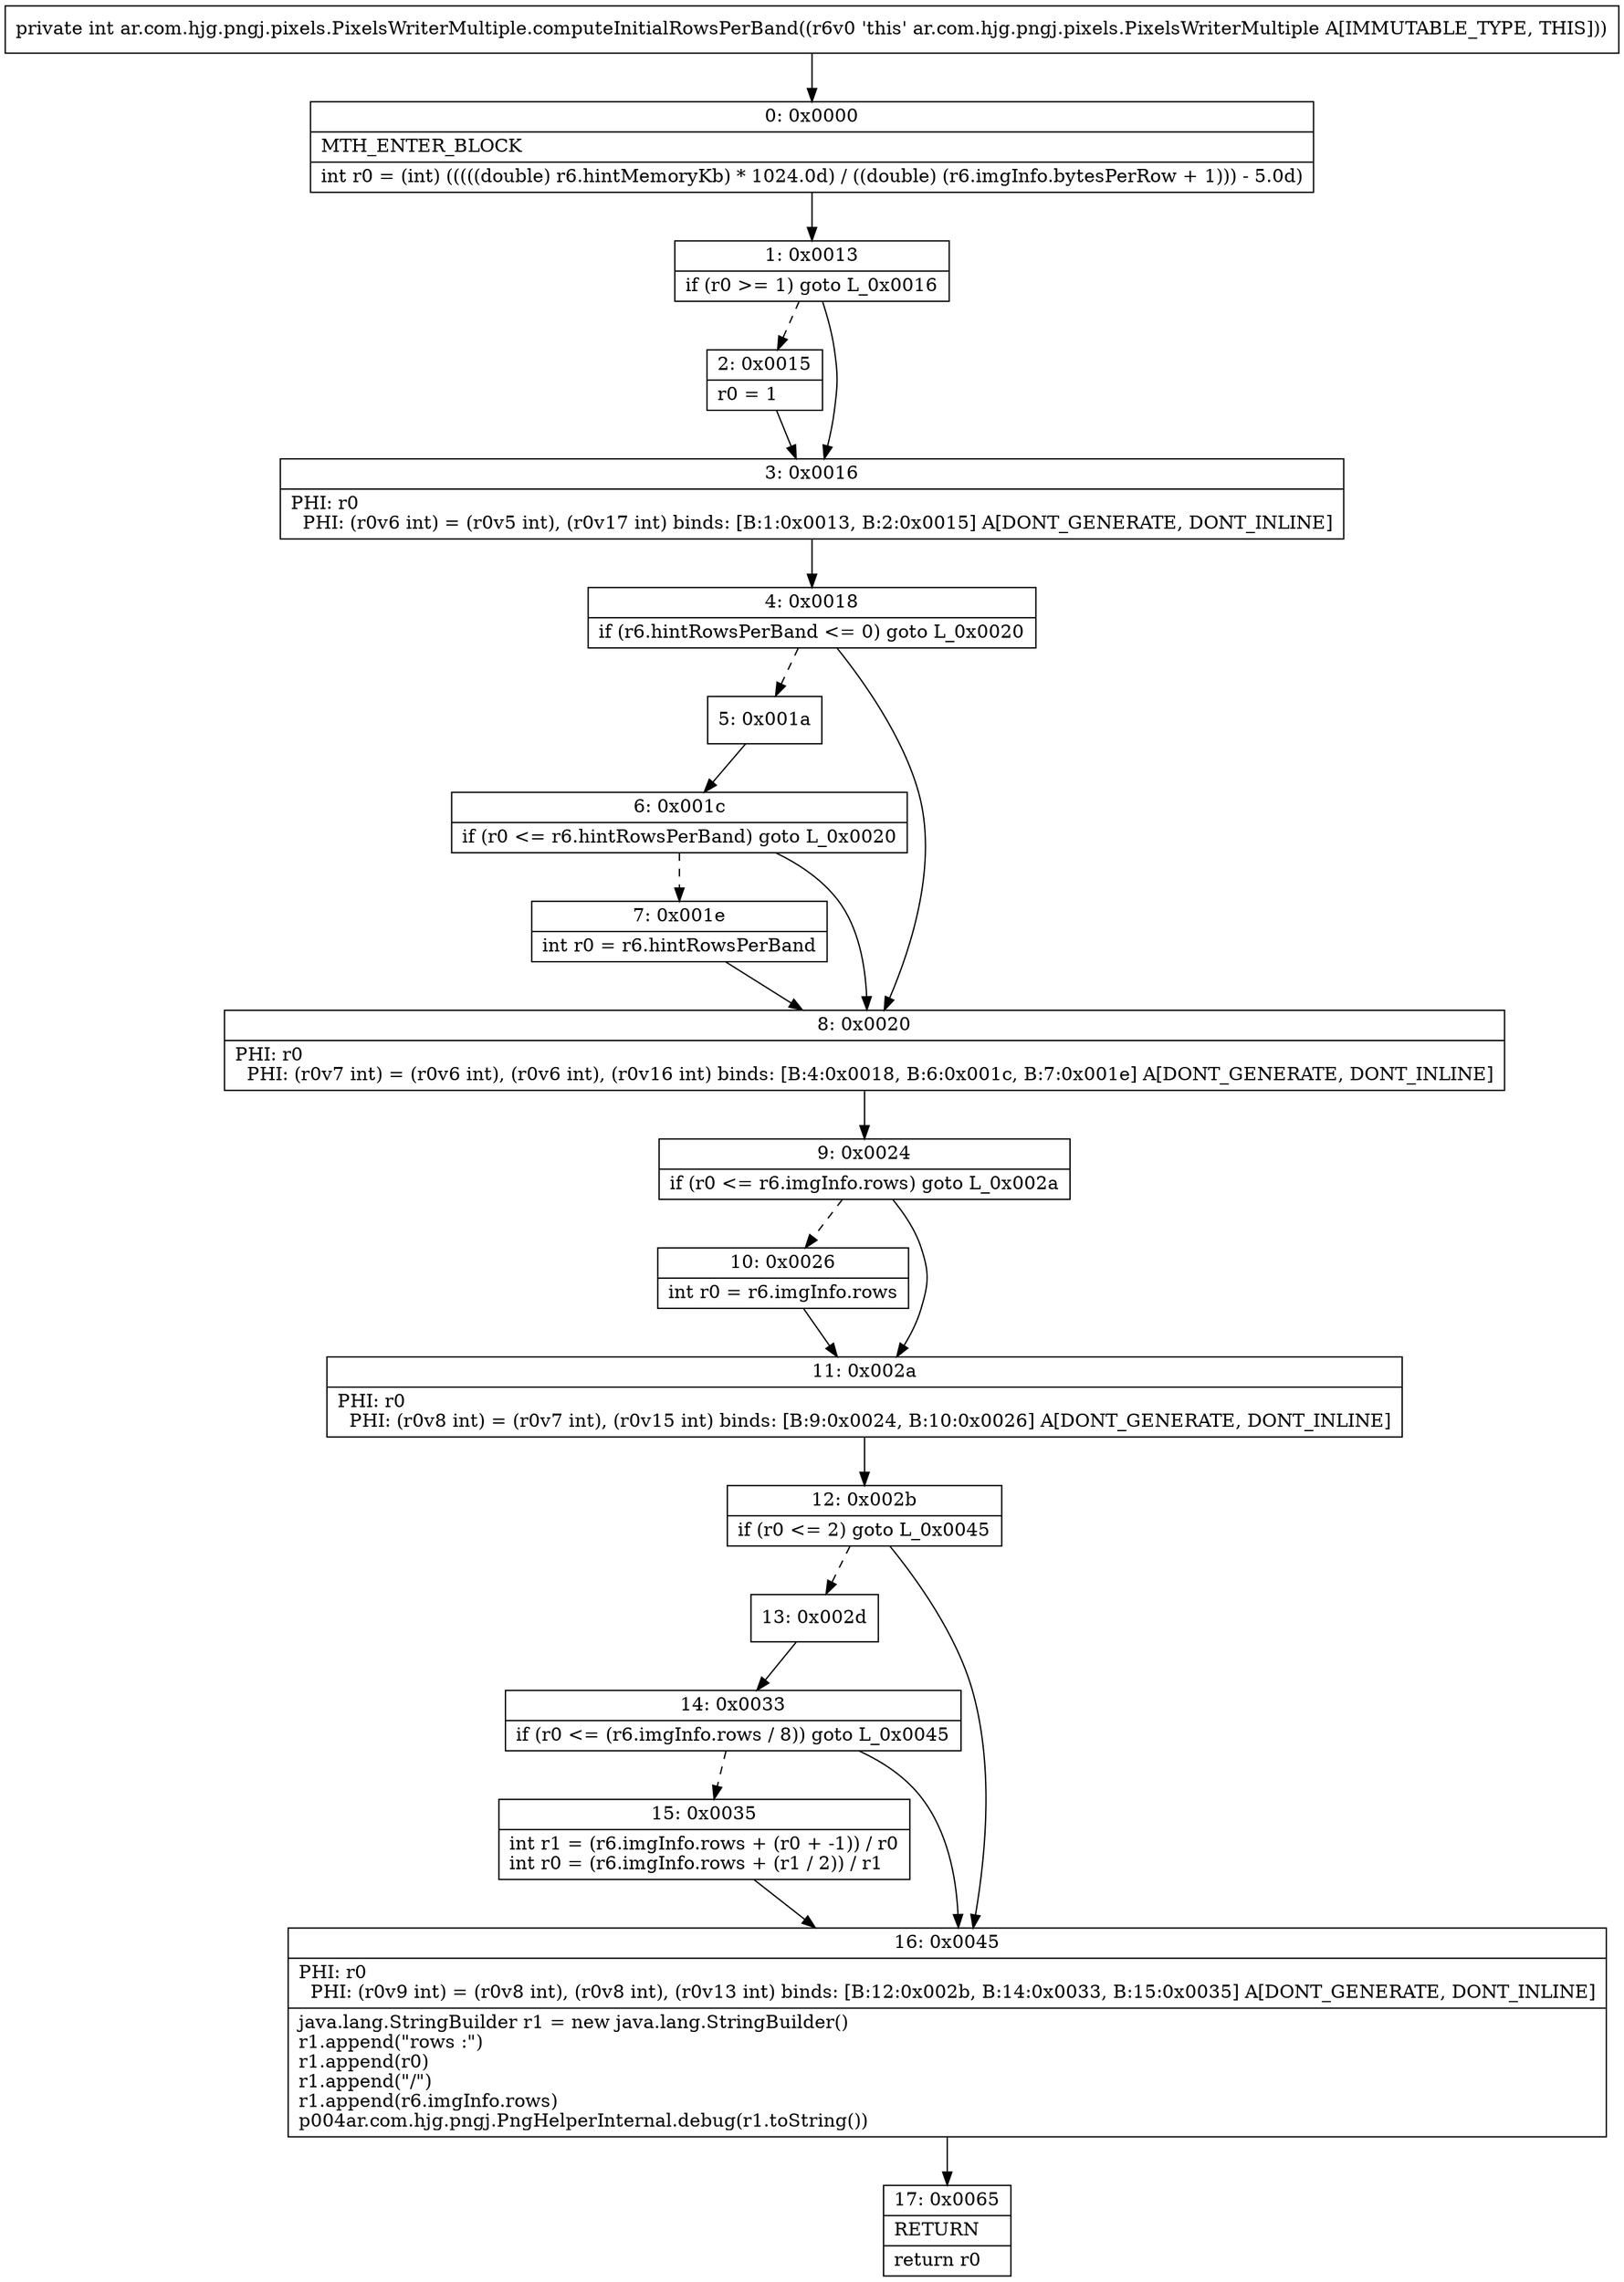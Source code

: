 digraph "CFG forar.com.hjg.pngj.pixels.PixelsWriterMultiple.computeInitialRowsPerBand()I" {
Node_0 [shape=record,label="{0\:\ 0x0000|MTH_ENTER_BLOCK\l|int r0 = (int) (((((double) r6.hintMemoryKb) * 1024.0d) \/ ((double) (r6.imgInfo.bytesPerRow + 1))) \- 5.0d)\l}"];
Node_1 [shape=record,label="{1\:\ 0x0013|if (r0 \>= 1) goto L_0x0016\l}"];
Node_2 [shape=record,label="{2\:\ 0x0015|r0 = 1\l}"];
Node_3 [shape=record,label="{3\:\ 0x0016|PHI: r0 \l  PHI: (r0v6 int) = (r0v5 int), (r0v17 int) binds: [B:1:0x0013, B:2:0x0015] A[DONT_GENERATE, DONT_INLINE]\l}"];
Node_4 [shape=record,label="{4\:\ 0x0018|if (r6.hintRowsPerBand \<= 0) goto L_0x0020\l}"];
Node_5 [shape=record,label="{5\:\ 0x001a}"];
Node_6 [shape=record,label="{6\:\ 0x001c|if (r0 \<= r6.hintRowsPerBand) goto L_0x0020\l}"];
Node_7 [shape=record,label="{7\:\ 0x001e|int r0 = r6.hintRowsPerBand\l}"];
Node_8 [shape=record,label="{8\:\ 0x0020|PHI: r0 \l  PHI: (r0v7 int) = (r0v6 int), (r0v6 int), (r0v16 int) binds: [B:4:0x0018, B:6:0x001c, B:7:0x001e] A[DONT_GENERATE, DONT_INLINE]\l}"];
Node_9 [shape=record,label="{9\:\ 0x0024|if (r0 \<= r6.imgInfo.rows) goto L_0x002a\l}"];
Node_10 [shape=record,label="{10\:\ 0x0026|int r0 = r6.imgInfo.rows\l}"];
Node_11 [shape=record,label="{11\:\ 0x002a|PHI: r0 \l  PHI: (r0v8 int) = (r0v7 int), (r0v15 int) binds: [B:9:0x0024, B:10:0x0026] A[DONT_GENERATE, DONT_INLINE]\l}"];
Node_12 [shape=record,label="{12\:\ 0x002b|if (r0 \<= 2) goto L_0x0045\l}"];
Node_13 [shape=record,label="{13\:\ 0x002d}"];
Node_14 [shape=record,label="{14\:\ 0x0033|if (r0 \<= (r6.imgInfo.rows \/ 8)) goto L_0x0045\l}"];
Node_15 [shape=record,label="{15\:\ 0x0035|int r1 = (r6.imgInfo.rows + (r0 + \-1)) \/ r0\lint r0 = (r6.imgInfo.rows + (r1 \/ 2)) \/ r1\l}"];
Node_16 [shape=record,label="{16\:\ 0x0045|PHI: r0 \l  PHI: (r0v9 int) = (r0v8 int), (r0v8 int), (r0v13 int) binds: [B:12:0x002b, B:14:0x0033, B:15:0x0035] A[DONT_GENERATE, DONT_INLINE]\l|java.lang.StringBuilder r1 = new java.lang.StringBuilder()\lr1.append(\"rows :\")\lr1.append(r0)\lr1.append(\"\/\")\lr1.append(r6.imgInfo.rows)\lp004ar.com.hjg.pngj.PngHelperInternal.debug(r1.toString())\l}"];
Node_17 [shape=record,label="{17\:\ 0x0065|RETURN\l|return r0\l}"];
MethodNode[shape=record,label="{private int ar.com.hjg.pngj.pixels.PixelsWriterMultiple.computeInitialRowsPerBand((r6v0 'this' ar.com.hjg.pngj.pixels.PixelsWriterMultiple A[IMMUTABLE_TYPE, THIS])) }"];
MethodNode -> Node_0;
Node_0 -> Node_1;
Node_1 -> Node_2[style=dashed];
Node_1 -> Node_3;
Node_2 -> Node_3;
Node_3 -> Node_4;
Node_4 -> Node_5[style=dashed];
Node_4 -> Node_8;
Node_5 -> Node_6;
Node_6 -> Node_7[style=dashed];
Node_6 -> Node_8;
Node_7 -> Node_8;
Node_8 -> Node_9;
Node_9 -> Node_10[style=dashed];
Node_9 -> Node_11;
Node_10 -> Node_11;
Node_11 -> Node_12;
Node_12 -> Node_13[style=dashed];
Node_12 -> Node_16;
Node_13 -> Node_14;
Node_14 -> Node_15[style=dashed];
Node_14 -> Node_16;
Node_15 -> Node_16;
Node_16 -> Node_17;
}

